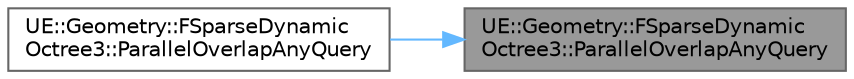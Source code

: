 digraph "UE::Geometry::FSparseDynamicOctree3::ParallelOverlapAnyQuery"
{
 // INTERACTIVE_SVG=YES
 // LATEX_PDF_SIZE
  bgcolor="transparent";
  edge [fontname=Helvetica,fontsize=10,labelfontname=Helvetica,labelfontsize=10];
  node [fontname=Helvetica,fontsize=10,shape=box,height=0.2,width=0.4];
  rankdir="RL";
  Node1 [id="Node000001",label="UE::Geometry::FSparseDynamic\lOctree3::ParallelOverlapAnyQuery",height=0.2,width=0.4,color="gray40", fillcolor="grey60", style="filled", fontcolor="black",tooltip="Find any overlap between a caller-defined query and any object ID."];
  Node1 -> Node2 [id="edge1_Node000001_Node000002",dir="back",color="steelblue1",style="solid",tooltip=" "];
  Node2 [id="Node000002",label="UE::Geometry::FSparseDynamic\lOctree3::ParallelOverlapAnyQuery",height=0.2,width=0.4,color="grey40", fillcolor="white", style="filled",URL="$d8/d48/classUE_1_1Geometry_1_1FSparseDynamicOctree3.html#a57d801d5857ded837bd01168204ee396",tooltip="Find any overlap between a caller-defined query and any object ID."];
}
